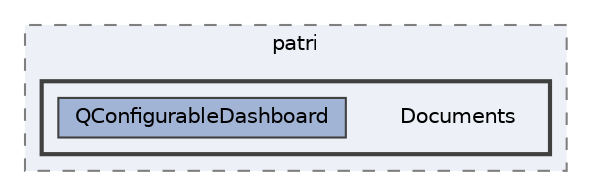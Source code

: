 digraph "C:/Users/patri/Documents"
{
 // LATEX_PDF_SIZE
  bgcolor="transparent";
  edge [fontname=Helvetica,fontsize=10,labelfontname=Helvetica,labelfontsize=10];
  node [fontname=Helvetica,fontsize=10,shape=box,height=0.2,width=0.4];
  compound=true
  subgraph clusterdir_34171fe766c20dbd5b8d9abda99913b5 {
    graph [ bgcolor="#edf0f7", pencolor="grey50", label="patri", fontname=Helvetica,fontsize=10 style="filled,dashed", URL="dir_34171fe766c20dbd5b8d9abda99913b5.html",tooltip=""]
  subgraph clusterdir_738c58b2024eaf705e5b5cbf0314f8ea {
    graph [ bgcolor="#edf0f7", pencolor="grey25", label="", fontname=Helvetica,fontsize=10 style="filled,bold", URL="dir_738c58b2024eaf705e5b5cbf0314f8ea.html",tooltip=""]
    dir_738c58b2024eaf705e5b5cbf0314f8ea [shape=plaintext, label="Documents"];
  dir_0105d6f77f3fb17ebcc8b11da1b2d507 [label="QConfigurableDashboard", fillcolor="#a2b4d6", color="grey25", style="filled", URL="dir_0105d6f77f3fb17ebcc8b11da1b2d507.html",tooltip=""];
  }
  }
}
